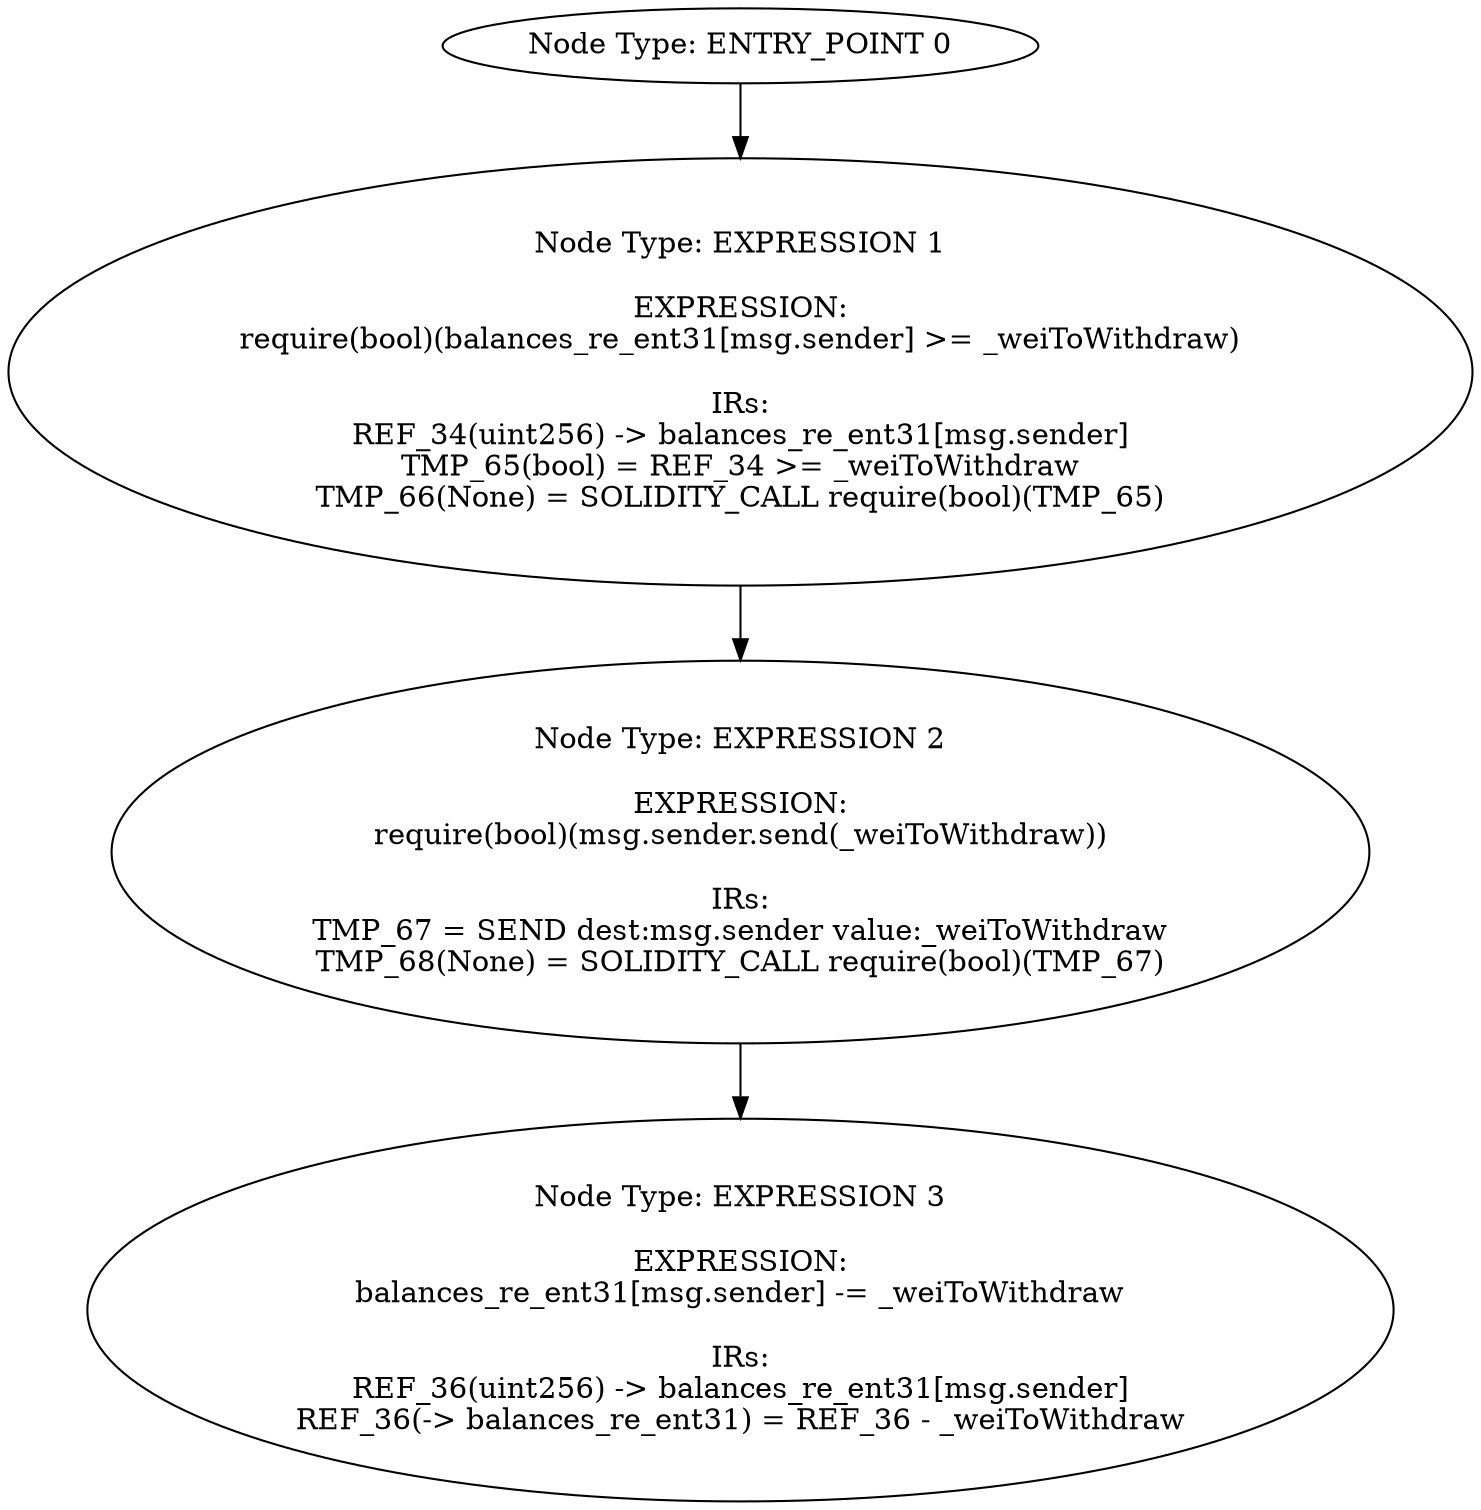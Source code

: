 digraph{
0[label="Node Type: ENTRY_POINT 0
"];
0->1;
1[label="Node Type: EXPRESSION 1

EXPRESSION:
require(bool)(balances_re_ent31[msg.sender] >= _weiToWithdraw)

IRs:
REF_34(uint256) -> balances_re_ent31[msg.sender]
TMP_65(bool) = REF_34 >= _weiToWithdraw
TMP_66(None) = SOLIDITY_CALL require(bool)(TMP_65)"];
1->2;
2[label="Node Type: EXPRESSION 2

EXPRESSION:
require(bool)(msg.sender.send(_weiToWithdraw))

IRs:
TMP_67 = SEND dest:msg.sender value:_weiToWithdraw
TMP_68(None) = SOLIDITY_CALL require(bool)(TMP_67)"];
2->3;
3[label="Node Type: EXPRESSION 3

EXPRESSION:
balances_re_ent31[msg.sender] -= _weiToWithdraw

IRs:
REF_36(uint256) -> balances_re_ent31[msg.sender]
REF_36(-> balances_re_ent31) = REF_36 - _weiToWithdraw"];
}
